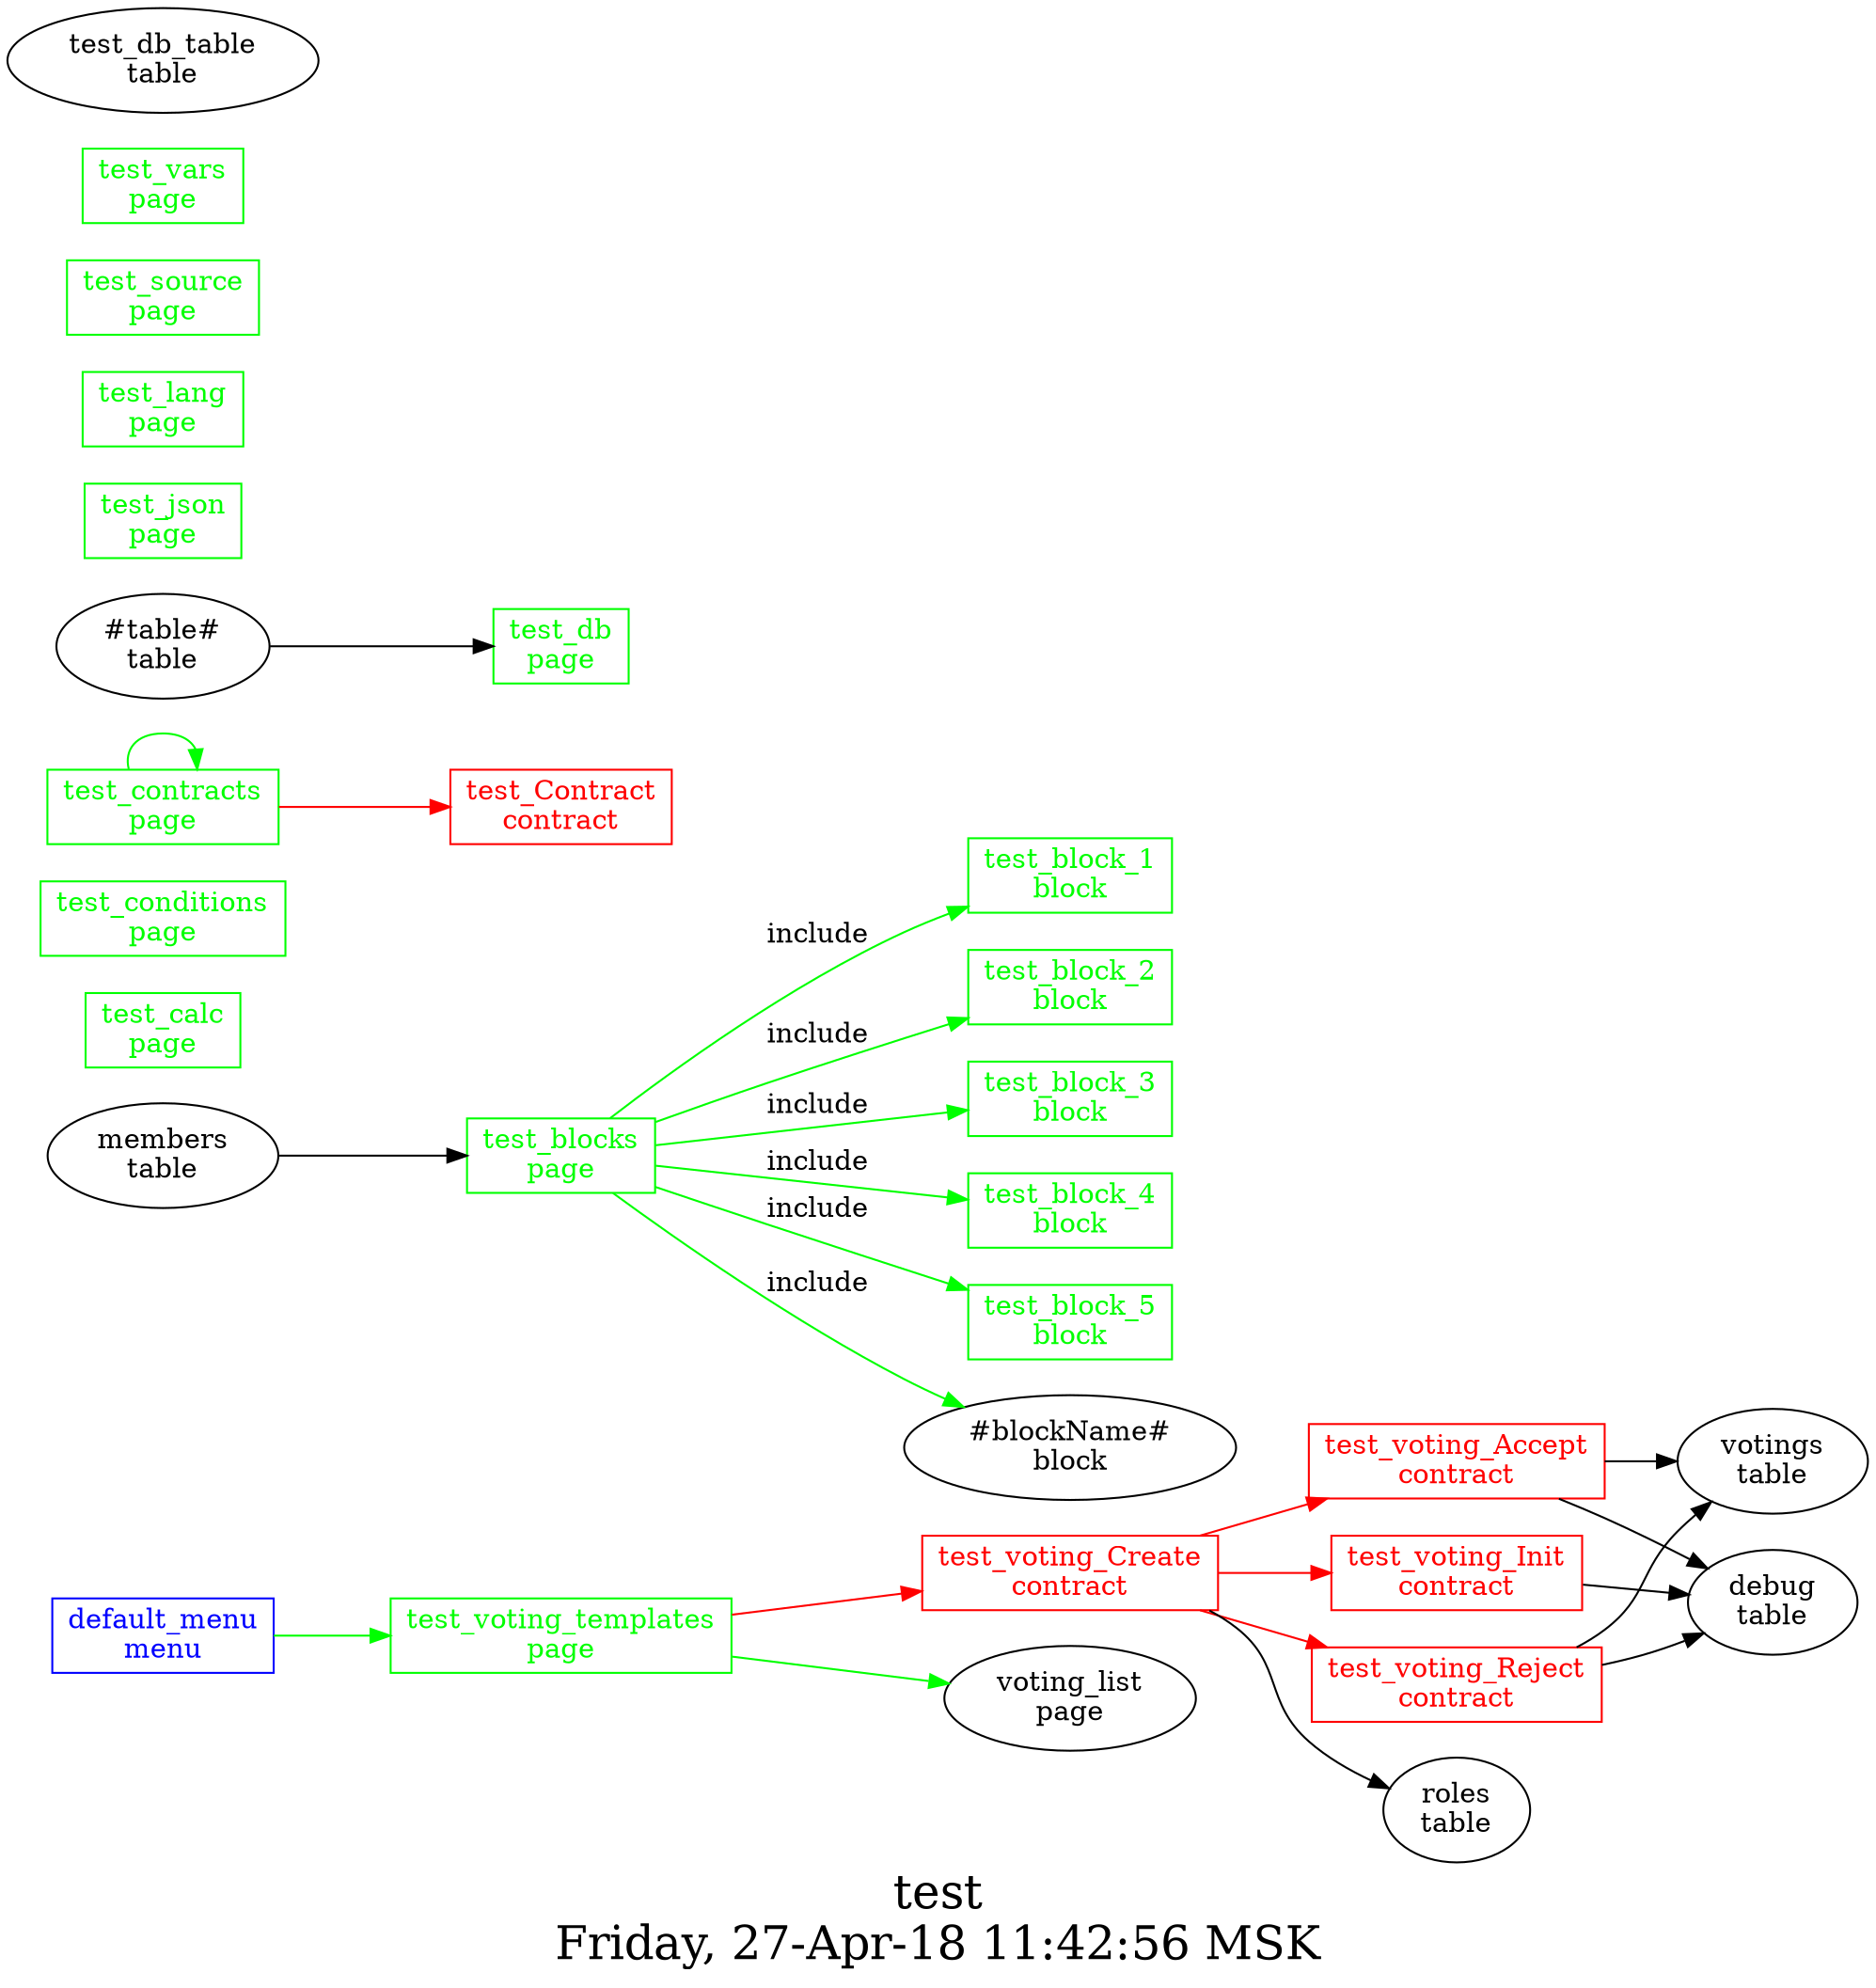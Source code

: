 digraph G {
graph [
  fontsize="24";
  label="test\nFriday, 27-Apr-18 11:42:56 MSK";
  nojustify=true;
  ordering=out;
  rankdir=LR;
  size="30";
];
"default_menu\nmenu" -> "test_voting_templates\npage"  [ color=green ]
"default_menu\nmenu" [color=blue, fontcolor=blue, group=menus, shape=record];
"members\ntable" -> "test_blocks\npage"  [ color="" ]
"test_blocks\npage" -> "test_block_1\nblock"  [ color=green, label=include ]
"test_blocks\npage" -> "test_block_2\nblock"  [ color=green, label=include ]
"test_blocks\npage" -> "test_block_3\nblock"  [ color=green, label=include ]
"test_blocks\npage" -> "test_block_4\nblock"  [ color=green, label=include ]
"test_blocks\npage" -> "test_block_5\nblock"  [ color=green, label=include ]
"test_blocks\npage" -> "#blockName#\nblock"  [ color=green, label=include ]
"test_blocks\npage" [color=green, fontcolor=green, group=pages, shape=record];
"test_calc\npage" [color=green, fontcolor=green, group=pages, shape=record];
"test_conditions\npage" [color=green, fontcolor=green, group=pages, shape=record];
"test_contracts\npage" -> "test_Contract\ncontract"  [ color=red ]
"test_contracts\npage" -> "test_contracts\npage"  [ color=green ]
"test_contracts\npage" [color=green, fontcolor=green, group=pages, shape=record];
"#table#\ntable" -> "test_db\npage"  [ color="" ]
"test_db\npage" [color=green, fontcolor=green, group=pages, shape=record];
"test_json\npage" [color=green, fontcolor=green, group=pages, shape=record];
"test_lang\npage" [color=green, fontcolor=green, group=pages, shape=record];
"test_source\npage" [color=green, fontcolor=green, group=pages, shape=record];
"test_vars\npage" [color=green, fontcolor=green, group=pages, shape=record];
"test_voting_templates\npage" -> "test_voting_Create\ncontract"  [ color=red ]
"test_voting_templates\npage" -> "voting_list\npage"  [ color=green ]
"test_voting_templates\npage" [color=green, fontcolor=green, group=pages, shape=record];
"test_block_1\nblock" [color=green, fontcolor=green, group=blocks, shape=record];
"test_block_2\nblock" [color=green, fontcolor=green, group=blocks, shape=record];
"test_block_3\nblock" [color=green, fontcolor=green, group=blocks, shape=record];
"test_block_4\nblock" [color=green, fontcolor=green, group=blocks, shape=record];
"test_block_5\nblock" [color=green, fontcolor=green, group=blocks, shape=record];
"test_Contract\ncontract" [color=red, fontcolor=red, group=contracts, shape=record];
"test_voting_Accept\ncontract" -> "votings\ntable"  [ color="" ]
"test_voting_Accept\ncontract" -> "debug\ntable"  [ color="" ]
"test_voting_Accept\ncontract" [color=red, fontcolor=red, group=contracts, shape=record];
"test_voting_Create\ncontract" -> "test_voting_Accept\ncontract"  [ color=red ]
"test_voting_Create\ncontract" -> "test_voting_Init\ncontract"  [ color=red ]
"test_voting_Create\ncontract" -> "test_voting_Reject\ncontract"  [ color=red ]
"test_voting_Create\ncontract" -> "roles\ntable"  [ color="" ]
"test_voting_Create\ncontract" [color=red, fontcolor=red, group=contracts, shape=record];
"test_voting_Init\ncontract" -> "debug\ntable"  [ color="" ]
"test_voting_Init\ncontract" [color=red, fontcolor=red, group=contracts, shape=record];
"test_voting_Reject\ncontract" -> "votings\ntable"  [ color="" ]
"test_voting_Reject\ncontract" -> "debug\ntable"  [ color="" ]
"test_voting_Reject\ncontract" [color=red, fontcolor=red, group=contracts, shape=record];
"debug\ntable" [color="", fontcolor="", group=tables, shape=""];
"test_db_table\ntable" [color="", fontcolor="", group=tables, shape=""];
}
